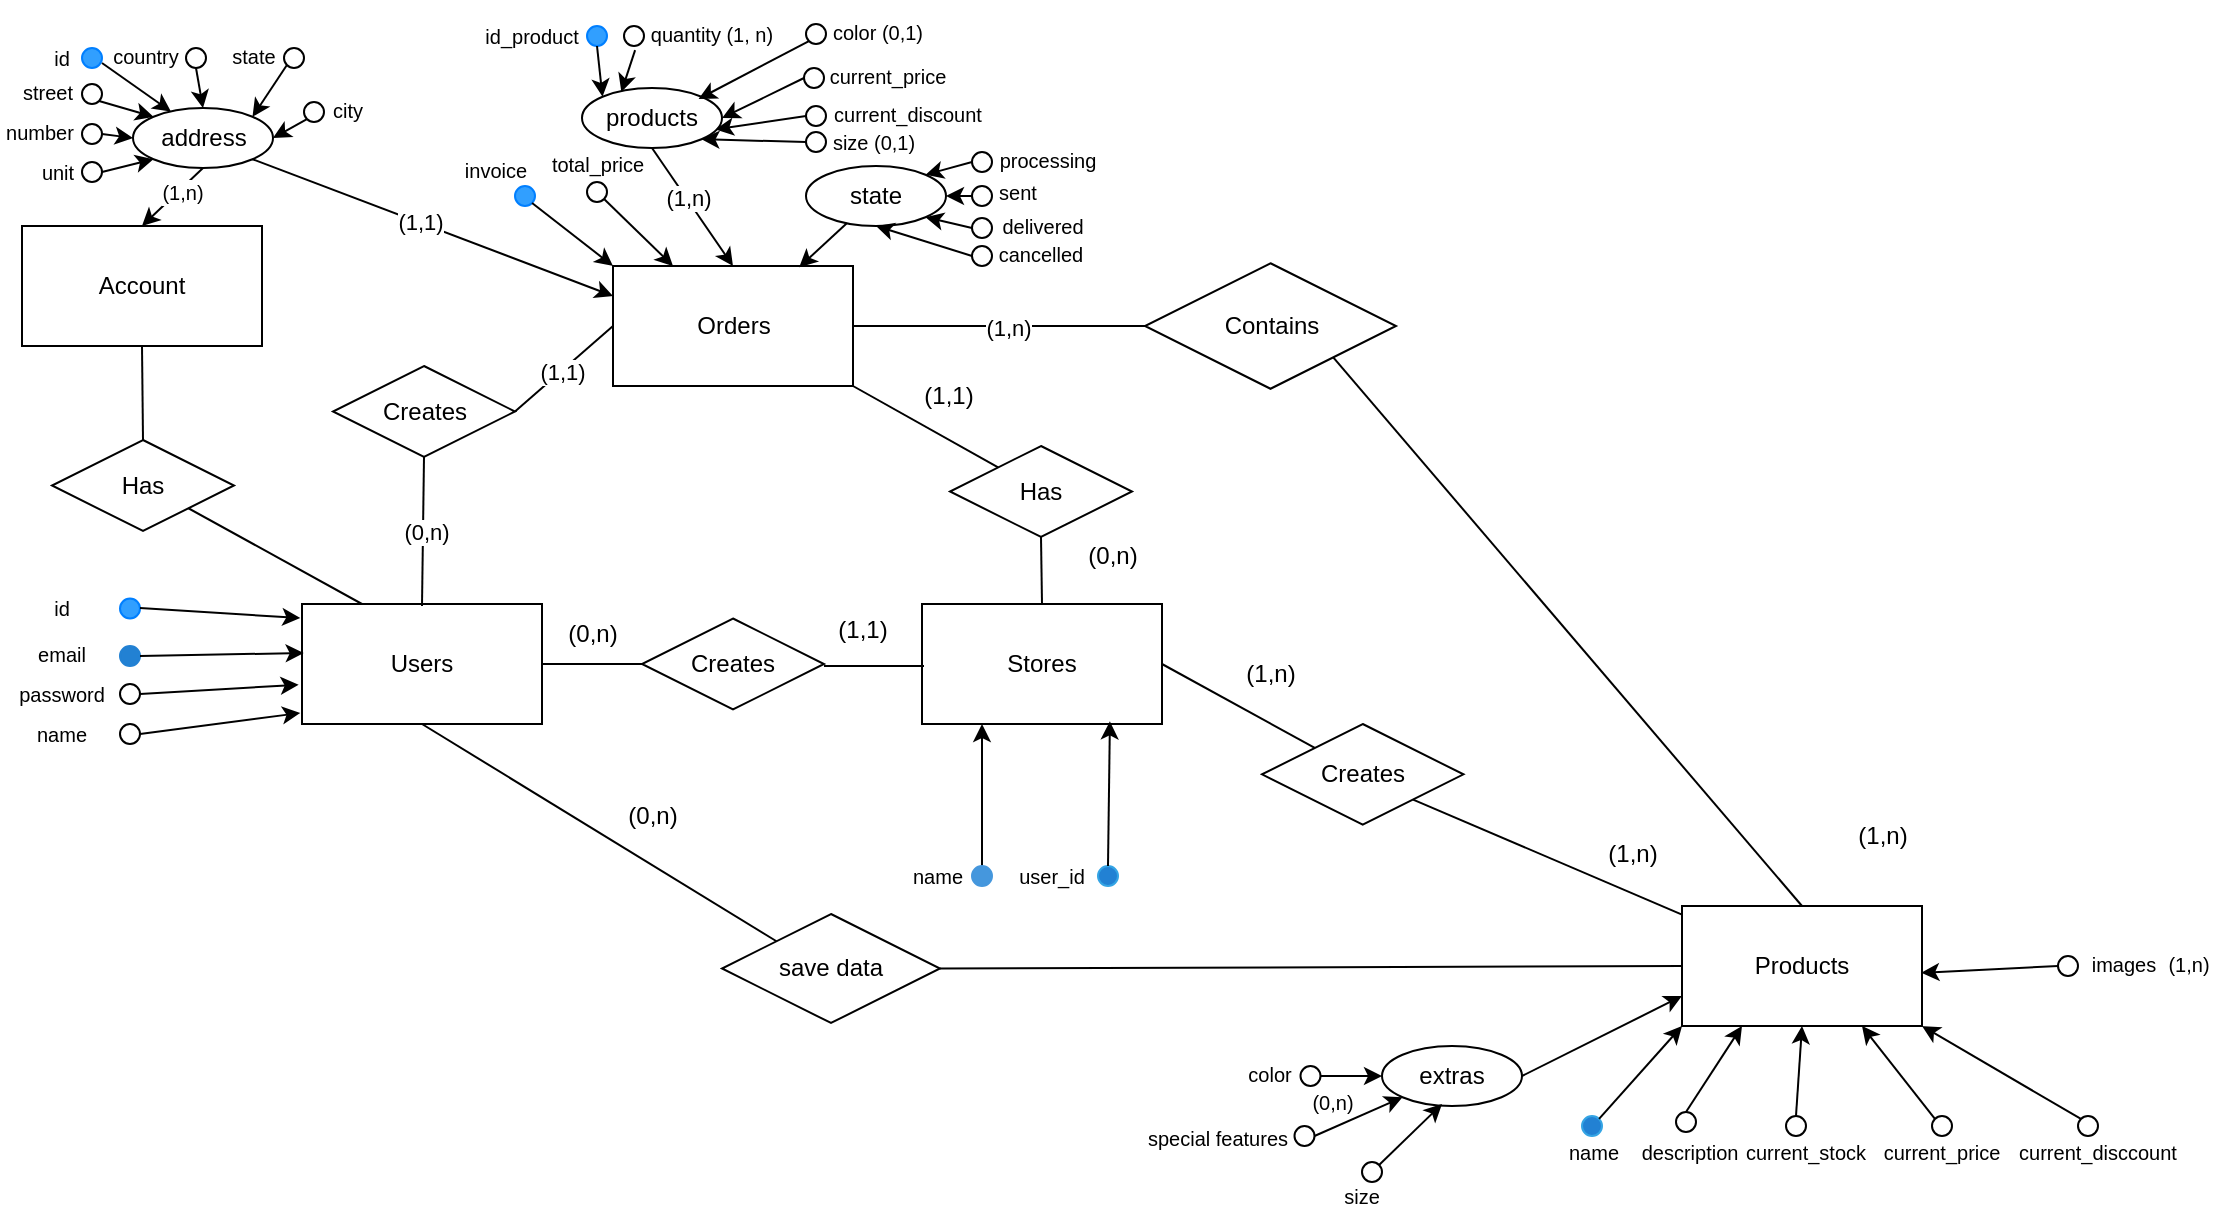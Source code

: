 <mxfile version="24.4.13" type="github">
  <diagram name="Página-1" id="NVwsWcLb-dap5qU7iXU-">
    <mxGraphModel dx="1195" dy="643" grid="1" gridSize="10" guides="1" tooltips="1" connect="1" arrows="1" fold="1" page="1" pageScale="1" pageWidth="827" pageHeight="1169" math="0" shadow="0">
      <root>
        <mxCell id="0" />
        <mxCell id="1" parent="0" />
        <mxCell id="m9aINPS6JLdqxOYZrXeh-1" value="Users" style="rounded=0;whiteSpace=wrap;html=1;" vertex="1" parent="1">
          <mxGeometry x="160" y="319" width="120" height="60" as="geometry" />
        </mxCell>
        <mxCell id="m9aINPS6JLdqxOYZrXeh-2" value="" style="ellipse;whiteSpace=wrap;html=1;aspect=fixed;strokeColor=#2281d3;fillColor=#2281d3;" vertex="1" parent="1">
          <mxGeometry x="69" y="340" width="10" height="10" as="geometry" />
        </mxCell>
        <mxCell id="m9aINPS6JLdqxOYZrXeh-4" value="&lt;p style=&quot;line-height: 110%; font-size: 10px;&quot;&gt;email&lt;/p&gt;" style="text;html=1;align=center;verticalAlign=middle;whiteSpace=wrap;rounded=0;" vertex="1" parent="1">
          <mxGeometry x="20" y="339" width="40" height="10" as="geometry" />
        </mxCell>
        <mxCell id="m9aINPS6JLdqxOYZrXeh-5" value="" style="ellipse;whiteSpace=wrap;html=1;aspect=fixed;" vertex="1" parent="1">
          <mxGeometry x="69" y="359" width="10" height="10" as="geometry" />
        </mxCell>
        <mxCell id="m9aINPS6JLdqxOYZrXeh-6" value="&lt;p style=&quot;line-height: 110%; font-size: 10px;&quot;&gt;password&lt;/p&gt;" style="text;html=1;align=center;verticalAlign=middle;whiteSpace=wrap;rounded=0;" vertex="1" parent="1">
          <mxGeometry x="20" y="359" width="40" height="10" as="geometry" />
        </mxCell>
        <mxCell id="m9aINPS6JLdqxOYZrXeh-7" value="&lt;p style=&quot;line-height: 110%; font-size: 10px;&quot;&gt;name&lt;/p&gt;" style="text;html=1;align=center;verticalAlign=middle;whiteSpace=wrap;rounded=0;" vertex="1" parent="1">
          <mxGeometry x="20" y="379" width="40" height="10" as="geometry" />
        </mxCell>
        <mxCell id="m9aINPS6JLdqxOYZrXeh-10" value="" style="ellipse;whiteSpace=wrap;html=1;aspect=fixed;" vertex="1" parent="1">
          <mxGeometry x="69" y="379" width="10" height="10" as="geometry" />
        </mxCell>
        <mxCell id="m9aINPS6JLdqxOYZrXeh-13" value="" style="endArrow=classic;html=1;rounded=0;exitX=1;exitY=0.5;exitDx=0;exitDy=0;entryX=-0.007;entryY=0.908;entryDx=0;entryDy=0;entryPerimeter=0;" edge="1" parent="1" source="m9aINPS6JLdqxOYZrXeh-10" target="m9aINPS6JLdqxOYZrXeh-1">
          <mxGeometry width="50" height="50" relative="1" as="geometry">
            <mxPoint x="90" y="379" as="sourcePoint" />
            <mxPoint x="160" y="359" as="targetPoint" />
          </mxGeometry>
        </mxCell>
        <mxCell id="m9aINPS6JLdqxOYZrXeh-14" value="" style="endArrow=classic;html=1;rounded=0;exitX=1;exitY=0.5;exitDx=0;exitDy=0;entryX=-0.014;entryY=0.672;entryDx=0;entryDy=0;entryPerimeter=0;" edge="1" parent="1" source="m9aINPS6JLdqxOYZrXeh-5" target="m9aINPS6JLdqxOYZrXeh-1">
          <mxGeometry width="50" height="50" relative="1" as="geometry">
            <mxPoint x="90" y="359" as="sourcePoint" />
            <mxPoint x="160" y="339" as="targetPoint" />
          </mxGeometry>
        </mxCell>
        <mxCell id="m9aINPS6JLdqxOYZrXeh-15" value="" style="endArrow=classic;html=1;rounded=0;entryX=0.007;entryY=0.408;entryDx=0;entryDy=0;exitX=1;exitY=0.5;exitDx=0;exitDy=0;entryPerimeter=0;" edge="1" parent="1" source="m9aINPS6JLdqxOYZrXeh-2" target="m9aINPS6JLdqxOYZrXeh-1">
          <mxGeometry width="50" height="50" relative="1" as="geometry">
            <mxPoint x="90" y="349" as="sourcePoint" />
            <mxPoint x="150" y="329" as="targetPoint" />
          </mxGeometry>
        </mxCell>
        <mxCell id="m9aINPS6JLdqxOYZrXeh-16" value="Stores" style="rounded=0;whiteSpace=wrap;html=1;" vertex="1" parent="1">
          <mxGeometry x="470" y="319" width="120" height="60" as="geometry" />
        </mxCell>
        <mxCell id="m9aINPS6JLdqxOYZrXeh-17" value="Products" style="rounded=0;whiteSpace=wrap;html=1;" vertex="1" parent="1">
          <mxGeometry x="850" y="470" width="120" height="60" as="geometry" />
        </mxCell>
        <mxCell id="m9aINPS6JLdqxOYZrXeh-18" value="Creates" style="rhombus;whiteSpace=wrap;html=1;" vertex="1" parent="1">
          <mxGeometry x="330" y="326.25" width="91" height="45.5" as="geometry" />
        </mxCell>
        <mxCell id="m9aINPS6JLdqxOYZrXeh-22" value="" style="endArrow=none;html=1;rounded=0;exitX=1;exitY=0.5;exitDx=0;exitDy=0;" edge="1" parent="1" source="m9aINPS6JLdqxOYZrXeh-1">
          <mxGeometry width="50" height="50" relative="1" as="geometry">
            <mxPoint x="280" y="399" as="sourcePoint" />
            <mxPoint x="330" y="349" as="targetPoint" />
          </mxGeometry>
        </mxCell>
        <mxCell id="m9aINPS6JLdqxOYZrXeh-24" value="" style="endArrow=none;html=1;rounded=0;exitX=1;exitY=0.5;exitDx=0;exitDy=0;" edge="1" parent="1">
          <mxGeometry width="50" height="50" relative="1" as="geometry">
            <mxPoint x="421" y="350" as="sourcePoint" />
            <mxPoint x="471" y="350" as="targetPoint" />
          </mxGeometry>
        </mxCell>
        <mxCell id="m9aINPS6JLdqxOYZrXeh-25" value="(0,n)" style="text;html=1;align=center;verticalAlign=middle;resizable=0;points=[];autosize=1;strokeColor=none;fillColor=none;" vertex="1" parent="1">
          <mxGeometry x="280" y="319" width="50" height="30" as="geometry" />
        </mxCell>
        <mxCell id="m9aINPS6JLdqxOYZrXeh-26" value="" style="ellipse;whiteSpace=wrap;html=1;aspect=fixed;fillStyle=solid;fillColor=#319fff;strokeColor=#007FFF;" vertex="1" parent="1">
          <mxGeometry x="69" y="316.25" width="10" height="10" as="geometry" />
        </mxCell>
        <mxCell id="m9aINPS6JLdqxOYZrXeh-27" value="&lt;p style=&quot;line-height: 110%; font-size: 10px;&quot;&gt;id&lt;/p&gt;" style="text;html=1;align=center;verticalAlign=middle;whiteSpace=wrap;rounded=0;" vertex="1" parent="1">
          <mxGeometry x="20" y="316.25" width="40" height="10" as="geometry" />
        </mxCell>
        <mxCell id="m9aINPS6JLdqxOYZrXeh-30" value="" style="endArrow=classic;html=1;rounded=0;exitX=1;exitY=0.5;exitDx=0;exitDy=0;entryX=-0.007;entryY=0.117;entryDx=0;entryDy=0;entryPerimeter=0;" edge="1" parent="1" target="m9aINPS6JLdqxOYZrXeh-1">
          <mxGeometry width="50" height="50" relative="1" as="geometry">
            <mxPoint x="79" y="321" as="sourcePoint" />
            <mxPoint x="150" y="319" as="targetPoint" />
          </mxGeometry>
        </mxCell>
        <mxCell id="m9aINPS6JLdqxOYZrXeh-31" value="(1,1)" style="text;html=1;align=center;verticalAlign=middle;resizable=0;points=[];autosize=1;strokeColor=none;fillColor=none;" vertex="1" parent="1">
          <mxGeometry x="415" y="317" width="50" height="30" as="geometry" />
        </mxCell>
        <mxCell id="m9aINPS6JLdqxOYZrXeh-32" value="Creates" style="rhombus;whiteSpace=wrap;html=1;" vertex="1" parent="1">
          <mxGeometry x="640" y="379" width="100.74" height="50.37" as="geometry" />
        </mxCell>
        <mxCell id="m9aINPS6JLdqxOYZrXeh-34" value="" style="endArrow=none;html=1;rounded=0;" edge="1" parent="1" target="m9aINPS6JLdqxOYZrXeh-32">
          <mxGeometry width="50" height="50" relative="1" as="geometry">
            <mxPoint x="590" y="349" as="sourcePoint" />
            <mxPoint x="660" y="394" as="targetPoint" />
          </mxGeometry>
        </mxCell>
        <mxCell id="m9aINPS6JLdqxOYZrXeh-36" value="" style="endArrow=none;html=1;rounded=0;exitX=1;exitY=1;exitDx=0;exitDy=0;" edge="1" parent="1" source="m9aINPS6JLdqxOYZrXeh-32" target="m9aINPS6JLdqxOYZrXeh-17">
          <mxGeometry width="50" height="50" relative="1" as="geometry">
            <mxPoint x="690" y="349" as="sourcePoint" />
            <mxPoint x="770" y="440" as="targetPoint" />
          </mxGeometry>
        </mxCell>
        <mxCell id="m9aINPS6JLdqxOYZrXeh-40" value="" style="ellipse;whiteSpace=wrap;html=1;aspect=fixed;fillColor=#2281d3;strokeColor=#34a4e4;" vertex="1" parent="1">
          <mxGeometry x="558" y="450" width="10" height="10" as="geometry" />
        </mxCell>
        <mxCell id="m9aINPS6JLdqxOYZrXeh-41" value="&lt;p style=&quot;line-height: 110%; font-size: 10px;&quot;&gt;user_id&lt;/p&gt;" style="text;html=1;align=center;verticalAlign=middle;whiteSpace=wrap;rounded=0;" vertex="1" parent="1">
          <mxGeometry x="515" y="450" width="40" height="10" as="geometry" />
        </mxCell>
        <mxCell id="m9aINPS6JLdqxOYZrXeh-43" value="&lt;p style=&quot;line-height: 110%; font-size: 10px;&quot;&gt;name&lt;/p&gt;" style="text;html=1;align=center;verticalAlign=middle;whiteSpace=wrap;rounded=0;" vertex="1" parent="1">
          <mxGeometry x="458" y="450" width="40" height="10" as="geometry" />
        </mxCell>
        <mxCell id="m9aINPS6JLdqxOYZrXeh-45" value="" style="endArrow=classic;html=1;rounded=0;entryX=0.25;entryY=1;entryDx=0;entryDy=0;" edge="1" parent="1" target="m9aINPS6JLdqxOYZrXeh-16">
          <mxGeometry width="50" height="50" relative="1" as="geometry">
            <mxPoint x="500" y="430" as="sourcePoint" />
            <mxPoint x="530" y="249" as="targetPoint" />
            <Array as="points">
              <mxPoint x="500" y="450" />
            </Array>
          </mxGeometry>
        </mxCell>
        <mxCell id="m9aINPS6JLdqxOYZrXeh-47" value="" style="endArrow=classic;html=1;rounded=0;entryX=0.783;entryY=0.978;entryDx=0;entryDy=0;exitX=0.5;exitY=0;exitDx=0;exitDy=0;entryPerimeter=0;" edge="1" parent="1" source="m9aINPS6JLdqxOYZrXeh-40" target="m9aINPS6JLdqxOYZrXeh-16">
          <mxGeometry width="50" height="50" relative="1" as="geometry">
            <mxPoint x="580" y="440" as="sourcePoint" />
            <mxPoint x="515" y="289" as="targetPoint" />
          </mxGeometry>
        </mxCell>
        <mxCell id="m9aINPS6JLdqxOYZrXeh-48" value="&lt;div style=&quot;&quot;&gt;&lt;font style=&quot;font-size: 12px;&quot;&gt;save data&lt;/font&gt;&lt;/div&gt;" style="rhombus;whiteSpace=wrap;html=1;" vertex="1" parent="1">
          <mxGeometry x="370" y="474" width="109" height="54.5" as="geometry" />
        </mxCell>
        <mxCell id="m9aINPS6JLdqxOYZrXeh-49" value="" style="endArrow=none;html=1;rounded=0;entryX=0.5;entryY=1;entryDx=0;entryDy=0;exitX=0;exitY=0;exitDx=0;exitDy=0;" edge="1" parent="1" source="m9aINPS6JLdqxOYZrXeh-48" target="m9aINPS6JLdqxOYZrXeh-1">
          <mxGeometry width="50" height="50" relative="1" as="geometry">
            <mxPoint x="370" y="460" as="sourcePoint" />
            <mxPoint x="220" y="400" as="targetPoint" />
          </mxGeometry>
        </mxCell>
        <mxCell id="m9aINPS6JLdqxOYZrXeh-50" value="" style="endArrow=none;html=1;rounded=0;entryX=0;entryY=0.5;entryDx=0;entryDy=0;exitX=1;exitY=0.5;exitDx=0;exitDy=0;" edge="1" parent="1" source="m9aINPS6JLdqxOYZrXeh-48" target="m9aINPS6JLdqxOYZrXeh-17">
          <mxGeometry width="50" height="50" relative="1" as="geometry">
            <mxPoint x="490" y="500" as="sourcePoint" />
            <mxPoint x="480" y="449" as="targetPoint" />
          </mxGeometry>
        </mxCell>
        <mxCell id="m9aINPS6JLdqxOYZrXeh-51" value="Orders" style="rounded=0;whiteSpace=wrap;html=1;" vertex="1" parent="1">
          <mxGeometry x="315.5" y="150" width="120" height="60" as="geometry" />
        </mxCell>
        <mxCell id="m9aINPS6JLdqxOYZrXeh-52" value="Contains" style="rhombus;whiteSpace=wrap;html=1;" vertex="1" parent="1">
          <mxGeometry x="581.5" y="148.63" width="125.5" height="62.75" as="geometry" />
        </mxCell>
        <mxCell id="m9aINPS6JLdqxOYZrXeh-53" value="" style="endArrow=none;html=1;rounded=0;entryX=0;entryY=0.5;entryDx=0;entryDy=0;" edge="1" parent="1" target="m9aINPS6JLdqxOYZrXeh-52">
          <mxGeometry width="50" height="50" relative="1" as="geometry">
            <mxPoint x="435.5" y="180" as="sourcePoint" />
            <mxPoint x="485.5" y="130" as="targetPoint" />
          </mxGeometry>
        </mxCell>
        <mxCell id="m9aINPS6JLdqxOYZrXeh-169" value="(1,n)" style="edgeLabel;html=1;align=center;verticalAlign=middle;resizable=0;points=[];" vertex="1" connectable="0" parent="m9aINPS6JLdqxOYZrXeh-53">
          <mxGeometry x="0.053" y="-1" relative="1" as="geometry">
            <mxPoint as="offset" />
          </mxGeometry>
        </mxCell>
        <mxCell id="m9aINPS6JLdqxOYZrXeh-54" value="" style="endArrow=none;html=1;rounded=0;entryX=0.5;entryY=0;entryDx=0;entryDy=0;exitX=1;exitY=1;exitDx=0;exitDy=0;" edge="1" parent="1" source="m9aINPS6JLdqxOYZrXeh-52" target="m9aINPS6JLdqxOYZrXeh-17">
          <mxGeometry width="50" height="50" relative="1" as="geometry">
            <mxPoint x="680" y="248" as="sourcePoint" />
            <mxPoint x="826.5" y="248" as="targetPoint" />
          </mxGeometry>
        </mxCell>
        <mxCell id="m9aINPS6JLdqxOYZrXeh-55" value="(1,n)" style="text;html=1;align=center;verticalAlign=middle;resizable=0;points=[];autosize=1;strokeColor=none;fillColor=none;" vertex="1" parent="1">
          <mxGeometry x="619.25" y="339" width="50" height="30" as="geometry" />
        </mxCell>
        <mxCell id="m9aINPS6JLdqxOYZrXeh-56" value="(1,n)" style="text;html=1;align=center;verticalAlign=middle;resizable=0;points=[];autosize=1;strokeColor=none;fillColor=none;" vertex="1" parent="1">
          <mxGeometry x="800" y="429.37" width="50" height="30" as="geometry" />
        </mxCell>
        <mxCell id="m9aINPS6JLdqxOYZrXeh-59" value="Creates" style="rhombus;whiteSpace=wrap;html=1;" vertex="1" parent="1">
          <mxGeometry x="175.5" y="200" width="91" height="45.5" as="geometry" />
        </mxCell>
        <mxCell id="m9aINPS6JLdqxOYZrXeh-60" value="" style="endArrow=none;html=1;rounded=0;entryX=0.5;entryY=1;entryDx=0;entryDy=0;" edge="1" parent="1" target="m9aINPS6JLdqxOYZrXeh-59">
          <mxGeometry width="50" height="50" relative="1" as="geometry">
            <mxPoint x="220" y="320" as="sourcePoint" />
            <mxPoint x="210" y="230" as="targetPoint" />
          </mxGeometry>
        </mxCell>
        <mxCell id="m9aINPS6JLdqxOYZrXeh-154" value="(0,n)" style="edgeLabel;html=1;align=center;verticalAlign=middle;resizable=0;points=[];" vertex="1" connectable="0" parent="m9aINPS6JLdqxOYZrXeh-60">
          <mxGeometry x="0.004" y="-1" relative="1" as="geometry">
            <mxPoint as="offset" />
          </mxGeometry>
        </mxCell>
        <mxCell id="m9aINPS6JLdqxOYZrXeh-61" value="" style="endArrow=none;html=1;rounded=0;exitX=1;exitY=0.5;exitDx=0;exitDy=0;" edge="1" parent="1" source="m9aINPS6JLdqxOYZrXeh-59">
          <mxGeometry width="50" height="50" relative="1" as="geometry">
            <mxPoint x="265.5" y="230" as="sourcePoint" />
            <mxPoint x="315.5" y="180" as="targetPoint" />
          </mxGeometry>
        </mxCell>
        <mxCell id="m9aINPS6JLdqxOYZrXeh-153" value="(1,1)" style="edgeLabel;html=1;align=center;verticalAlign=middle;resizable=0;points=[];" vertex="1" connectable="0" parent="m9aINPS6JLdqxOYZrXeh-61">
          <mxGeometry x="-0.043" relative="1" as="geometry">
            <mxPoint as="offset" />
          </mxGeometry>
        </mxCell>
        <mxCell id="m9aINPS6JLdqxOYZrXeh-42" value="" style="ellipse;whiteSpace=wrap;html=1;aspect=fixed;strokeColor=#4597dd;fillColor=#4597dd;" vertex="1" parent="1">
          <mxGeometry x="495" y="450" width="10" height="10" as="geometry" />
        </mxCell>
        <mxCell id="m9aINPS6JLdqxOYZrXeh-65" value="Has" style="rhombus;whiteSpace=wrap;html=1;" vertex="1" parent="1">
          <mxGeometry x="484" y="240" width="91" height="45.5" as="geometry" />
        </mxCell>
        <mxCell id="m9aINPS6JLdqxOYZrXeh-66" value="" style="endArrow=none;html=1;rounded=0;" edge="1" parent="1" source="m9aINPS6JLdqxOYZrXeh-65">
          <mxGeometry width="50" height="50" relative="1" as="geometry">
            <mxPoint x="385.5" y="260" as="sourcePoint" />
            <mxPoint x="435.5" y="210" as="targetPoint" />
          </mxGeometry>
        </mxCell>
        <mxCell id="m9aINPS6JLdqxOYZrXeh-68" value="" style="endArrow=none;html=1;rounded=0;entryX=0.5;entryY=1;entryDx=0;entryDy=0;exitX=0.5;exitY=0;exitDx=0;exitDy=0;" edge="1" parent="1" source="m9aINPS6JLdqxOYZrXeh-16" target="m9aINPS6JLdqxOYZrXeh-65">
          <mxGeometry width="50" height="50" relative="1" as="geometry">
            <mxPoint x="470" y="335.5" as="sourcePoint" />
            <mxPoint x="520" y="290" as="targetPoint" />
          </mxGeometry>
        </mxCell>
        <mxCell id="m9aINPS6JLdqxOYZrXeh-69" value="(0,n)" style="text;html=1;align=center;verticalAlign=middle;resizable=0;points=[];autosize=1;strokeColor=none;fillColor=none;" vertex="1" parent="1">
          <mxGeometry x="540" y="280" width="50" height="30" as="geometry" />
        </mxCell>
        <mxCell id="m9aINPS6JLdqxOYZrXeh-70" value="(1,1)" style="text;html=1;align=center;verticalAlign=middle;resizable=0;points=[];autosize=1;strokeColor=none;fillColor=none;" vertex="1" parent="1">
          <mxGeometry x="458" y="200" width="50" height="30" as="geometry" />
        </mxCell>
        <mxCell id="m9aINPS6JLdqxOYZrXeh-71" value="" style="ellipse;whiteSpace=wrap;html=1;aspect=fixed;fillColor=#2281d3;strokeColor=#34a4e4;" vertex="1" parent="1">
          <mxGeometry x="800" y="575" width="10" height="10" as="geometry" />
        </mxCell>
        <mxCell id="m9aINPS6JLdqxOYZrXeh-72" value="&lt;p style=&quot;line-height: 110%; font-size: 10px;&quot;&gt;name&lt;/p&gt;" style="text;html=1;align=center;verticalAlign=middle;whiteSpace=wrap;rounded=0;" vertex="1" parent="1">
          <mxGeometry x="786" y="588" width="40" height="10" as="geometry" />
        </mxCell>
        <mxCell id="m9aINPS6JLdqxOYZrXeh-74" value="" style="ellipse;whiteSpace=wrap;html=1;aspect=fixed;fillColor=none;strokeColor=#000000;" vertex="1" parent="1">
          <mxGeometry x="847" y="573" width="10" height="10" as="geometry" />
        </mxCell>
        <mxCell id="m9aINPS6JLdqxOYZrXeh-75" value="&lt;p style=&quot;line-height: 110%; font-size: 10px;&quot;&gt;description&lt;/p&gt;" style="text;html=1;align=center;verticalAlign=middle;whiteSpace=wrap;rounded=0;" vertex="1" parent="1">
          <mxGeometry x="834" y="588" width="40" height="10" as="geometry" />
        </mxCell>
        <mxCell id="m9aINPS6JLdqxOYZrXeh-77" value="" style="ellipse;whiteSpace=wrap;html=1;aspect=fixed;fillColor=none;strokeColor=#000000;" vertex="1" parent="1">
          <mxGeometry x="902" y="575" width="10" height="10" as="geometry" />
        </mxCell>
        <mxCell id="m9aINPS6JLdqxOYZrXeh-78" value="&lt;p style=&quot;line-height: 110%; font-size: 10px;&quot;&gt;current_stock&lt;/p&gt;" style="text;html=1;align=center;verticalAlign=middle;whiteSpace=wrap;rounded=0;" vertex="1" parent="1">
          <mxGeometry x="892" y="588" width="40" height="10" as="geometry" />
        </mxCell>
        <mxCell id="m9aINPS6JLdqxOYZrXeh-80" value="&lt;p style=&quot;line-height: 110%; font-size: 10px;&quot;&gt;current_price&lt;/p&gt;" style="text;html=1;align=center;verticalAlign=middle;whiteSpace=wrap;rounded=0;" vertex="1" parent="1">
          <mxGeometry x="960" y="588" width="40" height="10" as="geometry" />
        </mxCell>
        <mxCell id="m9aINPS6JLdqxOYZrXeh-81" value="" style="ellipse;whiteSpace=wrap;html=1;aspect=fixed;fillColor=none;strokeColor=#000000;" vertex="1" parent="1">
          <mxGeometry x="975" y="575" width="10" height="10" as="geometry" />
        </mxCell>
        <mxCell id="m9aINPS6JLdqxOYZrXeh-82" value="&lt;p style=&quot;line-height: 110%; font-size: 10px;&quot;&gt;current_disccount&lt;/p&gt;" style="text;html=1;align=center;verticalAlign=middle;whiteSpace=wrap;rounded=0;" vertex="1" parent="1">
          <mxGeometry x="1038" y="588" width="40" height="10" as="geometry" />
        </mxCell>
        <mxCell id="m9aINPS6JLdqxOYZrXeh-83" value="" style="ellipse;whiteSpace=wrap;html=1;aspect=fixed;fillColor=none;strokeColor=#000000;" vertex="1" parent="1">
          <mxGeometry x="1048" y="575" width="10" height="10" as="geometry" />
        </mxCell>
        <mxCell id="m9aINPS6JLdqxOYZrXeh-84" value="(0,n)" style="text;html=1;align=center;verticalAlign=middle;resizable=0;points=[];autosize=1;strokeColor=none;fillColor=none;" vertex="1" parent="1">
          <mxGeometry x="310" y="410" width="50" height="30" as="geometry" />
        </mxCell>
        <mxCell id="m9aINPS6JLdqxOYZrXeh-90" value="" style="ellipse;whiteSpace=wrap;html=1;aspect=fixed;fillColor=none;strokeColor=#000000;" vertex="1" parent="1">
          <mxGeometry x="1038" y="495" width="10" height="10" as="geometry" />
        </mxCell>
        <mxCell id="m9aINPS6JLdqxOYZrXeh-91" value="&lt;p style=&quot;line-height: 110%; font-size: 10px;&quot;&gt;images&lt;/p&gt;" style="text;html=1;align=center;verticalAlign=middle;whiteSpace=wrap;rounded=0;" vertex="1" parent="1">
          <mxGeometry x="1051" y="494" width="40" height="10" as="geometry" />
        </mxCell>
        <mxCell id="m9aINPS6JLdqxOYZrXeh-93" value="&lt;font style=&quot;font-size: 10px;&quot;&gt;(1,n)&lt;/font&gt;" style="text;html=1;align=center;verticalAlign=middle;resizable=0;points=[];autosize=1;strokeColor=none;fillColor=none;" vertex="1" parent="1">
          <mxGeometry x="1083" y="484" width="40" height="30" as="geometry" />
        </mxCell>
        <mxCell id="m9aINPS6JLdqxOYZrXeh-94" value="extras" style="ellipse;whiteSpace=wrap;html=1;" vertex="1" parent="1">
          <mxGeometry x="700" y="540" width="70" height="30" as="geometry" />
        </mxCell>
        <mxCell id="m9aINPS6JLdqxOYZrXeh-95" value="&lt;p style=&quot;line-height: 110%; font-size: 10px;&quot;&gt;color&lt;/p&gt;" style="text;html=1;align=center;verticalAlign=middle;whiteSpace=wrap;rounded=0;" vertex="1" parent="1">
          <mxGeometry x="624.25" y="549" width="40" height="10" as="geometry" />
        </mxCell>
        <mxCell id="m9aINPS6JLdqxOYZrXeh-96" value="&lt;p style=&quot;line-height: 110%; font-size: 10px;&quot;&gt;special features&lt;/p&gt;" style="text;html=1;align=center;verticalAlign=middle;whiteSpace=wrap;rounded=0;" vertex="1" parent="1">
          <mxGeometry x="573" y="581" width="90" height="10" as="geometry" />
        </mxCell>
        <mxCell id="m9aINPS6JLdqxOYZrXeh-97" value="&lt;p style=&quot;line-height: 110%; font-size: 10px;&quot;&gt;size&lt;/p&gt;" style="text;html=1;align=center;verticalAlign=middle;whiteSpace=wrap;rounded=0;" vertex="1" parent="1">
          <mxGeometry x="670" y="610" width="40" height="10" as="geometry" />
        </mxCell>
        <mxCell id="m9aINPS6JLdqxOYZrXeh-98" value="" style="ellipse;whiteSpace=wrap;html=1;aspect=fixed;fillColor=none;strokeColor=#000000;" vertex="1" parent="1">
          <mxGeometry x="659.25" y="550" width="10" height="10" as="geometry" />
        </mxCell>
        <mxCell id="m9aINPS6JLdqxOYZrXeh-99" value="" style="ellipse;whiteSpace=wrap;html=1;aspect=fixed;fillColor=none;strokeColor=#000000;" vertex="1" parent="1">
          <mxGeometry x="656.25" y="580" width="10" height="10" as="geometry" />
        </mxCell>
        <mxCell id="m9aINPS6JLdqxOYZrXeh-100" value="" style="ellipse;whiteSpace=wrap;html=1;aspect=fixed;fillColor=none;strokeColor=#000000;" vertex="1" parent="1">
          <mxGeometry x="690" y="598" width="10" height="10" as="geometry" />
        </mxCell>
        <mxCell id="m9aINPS6JLdqxOYZrXeh-102" value="" style="endArrow=classic;html=1;rounded=0;entryX=0;entryY=1;entryDx=0;entryDy=0;exitX=1;exitY=0.5;exitDx=0;exitDy=0;" edge="1" parent="1" source="m9aINPS6JLdqxOYZrXeh-99" target="m9aINPS6JLdqxOYZrXeh-94">
          <mxGeometry width="50" height="50" relative="1" as="geometry">
            <mxPoint x="669.25" y="573" as="sourcePoint" />
            <mxPoint x="719.25" y="523" as="targetPoint" />
          </mxGeometry>
        </mxCell>
        <mxCell id="m9aINPS6JLdqxOYZrXeh-103" value="" style="endArrow=classic;html=1;rounded=0;" edge="1" parent="1" target="m9aINPS6JLdqxOYZrXeh-94">
          <mxGeometry width="50" height="50" relative="1" as="geometry">
            <mxPoint x="669.25" y="555" as="sourcePoint" />
            <mxPoint x="719.25" y="505" as="targetPoint" />
          </mxGeometry>
        </mxCell>
        <mxCell id="m9aINPS6JLdqxOYZrXeh-104" value="" style="endArrow=classic;html=1;rounded=0;exitX=1;exitY=0;exitDx=0;exitDy=0;" edge="1" parent="1" source="m9aINPS6JLdqxOYZrXeh-100">
          <mxGeometry width="50" height="50" relative="1" as="geometry">
            <mxPoint x="680" y="619" as="sourcePoint" />
            <mxPoint x="730" y="569" as="targetPoint" />
          </mxGeometry>
        </mxCell>
        <mxCell id="m9aINPS6JLdqxOYZrXeh-105" value="&lt;font style=&quot;font-size: 10px;&quot;&gt;(0,n)&lt;/font&gt;" style="text;html=1;align=center;verticalAlign=middle;resizable=0;points=[];autosize=1;strokeColor=none;fillColor=none;" vertex="1" parent="1">
          <mxGeometry x="655" y="553" width="40" height="30" as="geometry" />
        </mxCell>
        <mxCell id="m9aINPS6JLdqxOYZrXeh-108" value="" style="endArrow=classic;html=1;rounded=0;exitX=0;exitY=0.5;exitDx=0;exitDy=0;entryX=0.997;entryY=0.557;entryDx=0;entryDy=0;entryPerimeter=0;" edge="1" parent="1" source="m9aINPS6JLdqxOYZrXeh-90" target="m9aINPS6JLdqxOYZrXeh-17">
          <mxGeometry width="50" height="50" relative="1" as="geometry">
            <mxPoint x="960" y="620" as="sourcePoint" />
            <mxPoint x="1010" y="570" as="targetPoint" />
          </mxGeometry>
        </mxCell>
        <mxCell id="m9aINPS6JLdqxOYZrXeh-109" value="" style="endArrow=classic;html=1;rounded=0;exitX=0;exitY=0;exitDx=0;exitDy=0;entryX=1;entryY=1;entryDx=0;entryDy=0;" edge="1" parent="1" source="m9aINPS6JLdqxOYZrXeh-83" target="m9aINPS6JLdqxOYZrXeh-17">
          <mxGeometry width="50" height="50" relative="1" as="geometry">
            <mxPoint x="960" y="620" as="sourcePoint" />
            <mxPoint x="1010" y="570" as="targetPoint" />
          </mxGeometry>
        </mxCell>
        <mxCell id="m9aINPS6JLdqxOYZrXeh-111" value="" style="endArrow=classic;html=1;rounded=0;entryX=0.75;entryY=1;entryDx=0;entryDy=0;exitX=0;exitY=0;exitDx=0;exitDy=0;" edge="1" parent="1" source="m9aINPS6JLdqxOYZrXeh-81" target="m9aINPS6JLdqxOYZrXeh-17">
          <mxGeometry width="50" height="50" relative="1" as="geometry">
            <mxPoint x="960" y="620" as="sourcePoint" />
            <mxPoint x="1010" y="570" as="targetPoint" />
          </mxGeometry>
        </mxCell>
        <mxCell id="m9aINPS6JLdqxOYZrXeh-113" value="" style="endArrow=classic;html=1;rounded=0;entryX=0.5;entryY=1;entryDx=0;entryDy=0;exitX=0.5;exitY=0;exitDx=0;exitDy=0;" edge="1" parent="1" source="m9aINPS6JLdqxOYZrXeh-77" target="m9aINPS6JLdqxOYZrXeh-17">
          <mxGeometry width="50" height="50" relative="1" as="geometry">
            <mxPoint x="960" y="620" as="sourcePoint" />
            <mxPoint x="1010" y="570" as="targetPoint" />
          </mxGeometry>
        </mxCell>
        <mxCell id="m9aINPS6JLdqxOYZrXeh-114" value="" style="endArrow=classic;html=1;rounded=0;entryX=0.25;entryY=1;entryDx=0;entryDy=0;exitX=0.5;exitY=0;exitDx=0;exitDy=0;" edge="1" parent="1" source="m9aINPS6JLdqxOYZrXeh-74" target="m9aINPS6JLdqxOYZrXeh-17">
          <mxGeometry width="50" height="50" relative="1" as="geometry">
            <mxPoint x="960" y="620" as="sourcePoint" />
            <mxPoint x="1010" y="570" as="targetPoint" />
          </mxGeometry>
        </mxCell>
        <mxCell id="m9aINPS6JLdqxOYZrXeh-115" value="" style="endArrow=classic;html=1;rounded=0;entryX=0;entryY=1;entryDx=0;entryDy=0;exitX=1;exitY=0;exitDx=0;exitDy=0;" edge="1" parent="1" source="m9aINPS6JLdqxOYZrXeh-71" target="m9aINPS6JLdqxOYZrXeh-17">
          <mxGeometry width="50" height="50" relative="1" as="geometry">
            <mxPoint x="960" y="620" as="sourcePoint" />
            <mxPoint x="1010" y="570" as="targetPoint" />
          </mxGeometry>
        </mxCell>
        <mxCell id="m9aINPS6JLdqxOYZrXeh-116" value="" style="endArrow=classic;html=1;rounded=0;entryX=0;entryY=0.75;entryDx=0;entryDy=0;exitX=1;exitY=0.5;exitDx=0;exitDy=0;" edge="1" parent="1" source="m9aINPS6JLdqxOYZrXeh-94" target="m9aINPS6JLdqxOYZrXeh-17">
          <mxGeometry width="50" height="50" relative="1" as="geometry">
            <mxPoint x="650" y="430" as="sourcePoint" />
            <mxPoint x="700" y="380" as="targetPoint" />
          </mxGeometry>
        </mxCell>
        <mxCell id="m9aINPS6JLdqxOYZrXeh-118" value="(1,n)" style="text;html=1;align=center;verticalAlign=middle;resizable=0;points=[];autosize=1;strokeColor=none;fillColor=none;" vertex="1" parent="1">
          <mxGeometry x="925" y="420" width="50" height="30" as="geometry" />
        </mxCell>
        <mxCell id="m9aINPS6JLdqxOYZrXeh-119" value="" style="ellipse;whiteSpace=wrap;html=1;aspect=fixed;fillStyle=solid;fillColor=#319fff;strokeColor=#007FFF;" vertex="1" parent="1">
          <mxGeometry x="266.5" y="110" width="10" height="10" as="geometry" />
        </mxCell>
        <mxCell id="m9aINPS6JLdqxOYZrXeh-120" value="&lt;p style=&quot;line-height: 110%; font-size: 10px;&quot;&gt;id&lt;/p&gt;" style="text;html=1;align=center;verticalAlign=middle;whiteSpace=wrap;rounded=0;" vertex="1" parent="1">
          <mxGeometry x="20" y="41" width="40" height="10" as="geometry" />
        </mxCell>
        <mxCell id="m9aINPS6JLdqxOYZrXeh-121" value="" style="ellipse;whiteSpace=wrap;html=1;aspect=fixed;" vertex="1" parent="1">
          <mxGeometry x="302.5" y="108" width="10" height="10" as="geometry" />
        </mxCell>
        <mxCell id="m9aINPS6JLdqxOYZrXeh-122" value="&lt;p style=&quot;line-height: 110%; font-size: 10px;&quot;&gt;total_price&lt;/p&gt;" style="text;html=1;align=center;verticalAlign=middle;whiteSpace=wrap;rounded=0;" vertex="1" parent="1">
          <mxGeometry x="287.5" y="94" width="40" height="10" as="geometry" />
        </mxCell>
        <mxCell id="m9aINPS6JLdqxOYZrXeh-123" value="" style="endArrow=classic;html=1;rounded=0;entryX=0.25;entryY=0;entryDx=0;entryDy=0;exitX=1;exitY=1;exitDx=0;exitDy=0;" edge="1" parent="1" source="m9aINPS6JLdqxOYZrXeh-121" target="m9aINPS6JLdqxOYZrXeh-51">
          <mxGeometry width="50" height="50" relative="1" as="geometry">
            <mxPoint x="410" y="210" as="sourcePoint" />
            <mxPoint x="460" y="160" as="targetPoint" />
          </mxGeometry>
        </mxCell>
        <mxCell id="m9aINPS6JLdqxOYZrXeh-124" value="" style="endArrow=classic;html=1;rounded=0;entryX=0;entryY=0;entryDx=0;entryDy=0;exitX=1;exitY=1;exitDx=0;exitDy=0;" edge="1" parent="1" source="m9aINPS6JLdqxOYZrXeh-119" target="m9aINPS6JLdqxOYZrXeh-51">
          <mxGeometry width="50" height="50" relative="1" as="geometry">
            <mxPoint x="410" y="210" as="sourcePoint" />
            <mxPoint x="460" y="160" as="targetPoint" />
          </mxGeometry>
        </mxCell>
        <mxCell id="m9aINPS6JLdqxOYZrXeh-125" value="products" style="ellipse;whiteSpace=wrap;html=1;" vertex="1" parent="1">
          <mxGeometry x="300" y="61" width="70" height="30" as="geometry" />
        </mxCell>
        <mxCell id="m9aINPS6JLdqxOYZrXeh-126" value="" style="endArrow=classic;html=1;rounded=0;entryX=0.5;entryY=0;entryDx=0;entryDy=0;exitX=0.5;exitY=1;exitDx=0;exitDy=0;" edge="1" parent="1" source="m9aINPS6JLdqxOYZrXeh-125" target="m9aINPS6JLdqxOYZrXeh-51">
          <mxGeometry width="50" height="50" relative="1" as="geometry">
            <mxPoint x="500" y="150" as="sourcePoint" />
            <mxPoint x="550" y="100" as="targetPoint" />
          </mxGeometry>
        </mxCell>
        <mxCell id="m9aINPS6JLdqxOYZrXeh-133" value="(1,n)" style="edgeLabel;html=1;align=center;verticalAlign=middle;resizable=0;points=[];" vertex="1" connectable="0" parent="m9aINPS6JLdqxOYZrXeh-126">
          <mxGeometry x="-0.149" relative="1" as="geometry">
            <mxPoint as="offset" />
          </mxGeometry>
        </mxCell>
        <mxCell id="m9aINPS6JLdqxOYZrXeh-127" value="" style="ellipse;whiteSpace=wrap;html=1;aspect=fixed;fillStyle=solid;fillColor=#319fff;strokeColor=#007FFF;" vertex="1" parent="1">
          <mxGeometry x="302.5" y="30" width="10" height="10" as="geometry" />
        </mxCell>
        <mxCell id="m9aINPS6JLdqxOYZrXeh-129" value="&lt;p style=&quot;line-height: 110%; font-size: 10px;&quot;&gt;id_product&lt;/p&gt;" style="text;html=1;align=center;verticalAlign=middle;whiteSpace=wrap;rounded=0;" vertex="1" parent="1">
          <mxGeometry x="255" y="30" width="40" height="10" as="geometry" />
        </mxCell>
        <mxCell id="m9aINPS6JLdqxOYZrXeh-134" value="" style="endArrow=classic;html=1;rounded=0;entryX=0;entryY=0;entryDx=0;entryDy=0;exitX=0.5;exitY=1;exitDx=0;exitDy=0;" edge="1" parent="1" source="m9aINPS6JLdqxOYZrXeh-127" target="m9aINPS6JLdqxOYZrXeh-125">
          <mxGeometry width="50" height="50" relative="1" as="geometry">
            <mxPoint x="500" y="210" as="sourcePoint" />
            <mxPoint x="550" y="160" as="targetPoint" />
          </mxGeometry>
        </mxCell>
        <mxCell id="m9aINPS6JLdqxOYZrXeh-135" value="" style="ellipse;whiteSpace=wrap;html=1;aspect=fixed;" vertex="1" parent="1">
          <mxGeometry x="321" y="30" width="10" height="10" as="geometry" />
        </mxCell>
        <mxCell id="m9aINPS6JLdqxOYZrXeh-136" value="&lt;p style=&quot;line-height: 110%; font-size: 10px;&quot;&gt;quantity (1, n)&lt;/p&gt;" style="text;html=1;align=center;verticalAlign=middle;whiteSpace=wrap;rounded=0;" vertex="1" parent="1">
          <mxGeometry x="322" y="29" width="86" height="10" as="geometry" />
        </mxCell>
        <mxCell id="m9aINPS6JLdqxOYZrXeh-138" value="" style="endArrow=classic;html=1;rounded=0;entryX=0.281;entryY=0.067;entryDx=0;entryDy=0;exitX=0.555;exitY=1.208;exitDx=0;exitDy=0;exitPerimeter=0;entryPerimeter=0;" edge="1" parent="1" source="m9aINPS6JLdqxOYZrXeh-135" target="m9aINPS6JLdqxOYZrXeh-125">
          <mxGeometry width="50" height="50" relative="1" as="geometry">
            <mxPoint x="344" y="40" as="sourcePoint" />
            <mxPoint x="314" y="61" as="targetPoint" />
          </mxGeometry>
        </mxCell>
        <mxCell id="m9aINPS6JLdqxOYZrXeh-139" value="&lt;p style=&quot;line-height: 110%; font-size: 10px;&quot;&gt;color (0,1)&lt;/p&gt;" style="text;html=1;align=center;verticalAlign=middle;whiteSpace=wrap;rounded=0;" vertex="1" parent="1">
          <mxGeometry x="413" y="28" width="70" height="10" as="geometry" />
        </mxCell>
        <mxCell id="m9aINPS6JLdqxOYZrXeh-141" value="" style="endArrow=classic;html=1;rounded=0;entryX=0.833;entryY=0.182;entryDx=0;entryDy=0;entryPerimeter=0;exitX=0;exitY=1;exitDx=0;exitDy=0;" edge="1" parent="1" source="m9aINPS6JLdqxOYZrXeh-142" target="m9aINPS6JLdqxOYZrXeh-125">
          <mxGeometry width="50" height="50" relative="1" as="geometry">
            <mxPoint x="429.19" y="40.77" as="sourcePoint" />
            <mxPoint x="356.78" y="58.0" as="targetPoint" />
          </mxGeometry>
        </mxCell>
        <mxCell id="m9aINPS6JLdqxOYZrXeh-142" value="" style="ellipse;whiteSpace=wrap;html=1;aspect=fixed;" vertex="1" parent="1">
          <mxGeometry x="412" y="29" width="10" height="10" as="geometry" />
        </mxCell>
        <mxCell id="m9aINPS6JLdqxOYZrXeh-143" value="&lt;p style=&quot;line-height: 110%; font-size: 10px;&quot;&gt;size (0,1)&lt;/p&gt;" style="text;html=1;align=center;verticalAlign=middle;whiteSpace=wrap;rounded=0;" vertex="1" parent="1">
          <mxGeometry x="411" y="83" width="70" height="10" as="geometry" />
        </mxCell>
        <mxCell id="m9aINPS6JLdqxOYZrXeh-144" value="" style="ellipse;whiteSpace=wrap;html=1;aspect=fixed;" vertex="1" parent="1">
          <mxGeometry x="412" y="83" width="10" height="10" as="geometry" />
        </mxCell>
        <mxCell id="m9aINPS6JLdqxOYZrXeh-145" value="" style="endArrow=classic;html=1;rounded=0;entryX=1;entryY=1;entryDx=0;entryDy=0;exitX=0;exitY=0.5;exitDx=0;exitDy=0;" edge="1" parent="1" source="m9aINPS6JLdqxOYZrXeh-144" target="m9aINPS6JLdqxOYZrXeh-125">
          <mxGeometry width="50" height="50" relative="1" as="geometry">
            <mxPoint x="450" y="120" as="sourcePoint" />
            <mxPoint x="500" y="70" as="targetPoint" />
          </mxGeometry>
        </mxCell>
        <mxCell id="m9aINPS6JLdqxOYZrXeh-146" value="&lt;p style=&quot;line-height: 110%; font-size: 10px;&quot;&gt;current_price&lt;/p&gt;" style="text;html=1;align=center;verticalAlign=middle;whiteSpace=wrap;rounded=0;" vertex="1" parent="1">
          <mxGeometry x="418" y="50" width="70" height="10" as="geometry" />
        </mxCell>
        <mxCell id="m9aINPS6JLdqxOYZrXeh-147" value="" style="ellipse;whiteSpace=wrap;html=1;aspect=fixed;" vertex="1" parent="1">
          <mxGeometry x="411" y="51" width="10" height="10" as="geometry" />
        </mxCell>
        <mxCell id="m9aINPS6JLdqxOYZrXeh-148" value="" style="endArrow=classic;html=1;rounded=0;entryX=1;entryY=0.5;entryDx=0;entryDy=0;exitX=0;exitY=0.5;exitDx=0;exitDy=0;" edge="1" parent="1" source="m9aINPS6JLdqxOYZrXeh-147" target="m9aINPS6JLdqxOYZrXeh-125">
          <mxGeometry width="50" height="50" relative="1" as="geometry">
            <mxPoint x="340" y="200" as="sourcePoint" />
            <mxPoint x="390" y="150" as="targetPoint" />
          </mxGeometry>
        </mxCell>
        <mxCell id="m9aINPS6JLdqxOYZrXeh-150" value="&lt;p style=&quot;line-height: 110%; font-size: 10px;&quot;&gt;current_discount&lt;/p&gt;" style="text;html=1;align=center;verticalAlign=middle;whiteSpace=wrap;rounded=0;" vertex="1" parent="1">
          <mxGeometry x="428" y="69" width="70" height="10" as="geometry" />
        </mxCell>
        <mxCell id="m9aINPS6JLdqxOYZrXeh-151" value="" style="endArrow=classic;html=1;rounded=0;entryX=0.954;entryY=0.691;entryDx=0;entryDy=0;entryPerimeter=0;exitX=0;exitY=0.5;exitDx=0;exitDy=0;" edge="1" parent="1" source="m9aINPS6JLdqxOYZrXeh-152" target="m9aINPS6JLdqxOYZrXeh-125">
          <mxGeometry width="50" height="50" relative="1" as="geometry">
            <mxPoint x="440" y="90" as="sourcePoint" />
            <mxPoint x="430" y="100" as="targetPoint" />
          </mxGeometry>
        </mxCell>
        <mxCell id="m9aINPS6JLdqxOYZrXeh-152" value="" style="ellipse;whiteSpace=wrap;html=1;aspect=fixed;" vertex="1" parent="1">
          <mxGeometry x="412" y="70" width="10" height="10" as="geometry" />
        </mxCell>
        <mxCell id="m9aINPS6JLdqxOYZrXeh-155" value="address" style="ellipse;whiteSpace=wrap;html=1;" vertex="1" parent="1">
          <mxGeometry x="75.5" y="71" width="70" height="30" as="geometry" />
        </mxCell>
        <mxCell id="m9aINPS6JLdqxOYZrXeh-156" value="" style="endArrow=classic;html=1;rounded=0;entryX=0;entryY=0.25;entryDx=0;entryDy=0;exitX=1;exitY=1;exitDx=0;exitDy=0;" edge="1" parent="1" source="m9aINPS6JLdqxOYZrXeh-155" target="m9aINPS6JLdqxOYZrXeh-51">
          <mxGeometry width="50" height="50" relative="1" as="geometry">
            <mxPoint x="420" y="130" as="sourcePoint" />
            <mxPoint x="470" y="80" as="targetPoint" />
          </mxGeometry>
        </mxCell>
        <mxCell id="m9aINPS6JLdqxOYZrXeh-204" value="(1,1)" style="edgeLabel;html=1;align=center;verticalAlign=middle;resizable=0;points=[];" vertex="1" connectable="0" parent="m9aINPS6JLdqxOYZrXeh-156">
          <mxGeometry x="-0.079" relative="1" as="geometry">
            <mxPoint as="offset" />
          </mxGeometry>
        </mxCell>
        <mxCell id="m9aINPS6JLdqxOYZrXeh-158" value="Account" style="rounded=0;whiteSpace=wrap;html=1;" vertex="1" parent="1">
          <mxGeometry x="20" y="130" width="120" height="60" as="geometry" />
        </mxCell>
        <mxCell id="m9aINPS6JLdqxOYZrXeh-159" value="Has" style="rhombus;whiteSpace=wrap;html=1;" vertex="1" parent="1">
          <mxGeometry x="35" y="237" width="91" height="45.5" as="geometry" />
        </mxCell>
        <mxCell id="m9aINPS6JLdqxOYZrXeh-161" value="" style="endArrow=none;html=1;rounded=0;exitX=0.25;exitY=0;exitDx=0;exitDy=0;entryX=1;entryY=1;entryDx=0;entryDy=0;" edge="1" parent="1" source="m9aINPS6JLdqxOYZrXeh-1" target="m9aINPS6JLdqxOYZrXeh-159">
          <mxGeometry width="50" height="50" relative="1" as="geometry">
            <mxPoint x="110" y="295.5" as="sourcePoint" />
            <mxPoint x="160" y="245.5" as="targetPoint" />
          </mxGeometry>
        </mxCell>
        <mxCell id="m9aINPS6JLdqxOYZrXeh-162" value="" style="endArrow=none;html=1;rounded=0;entryX=0.5;entryY=1;entryDx=0;entryDy=0;exitX=0.5;exitY=0;exitDx=0;exitDy=0;" edge="1" parent="1" source="m9aINPS6JLdqxOYZrXeh-159" target="m9aINPS6JLdqxOYZrXeh-158">
          <mxGeometry width="50" height="50" relative="1" as="geometry">
            <mxPoint x="93.5" y="236" as="sourcePoint" />
            <mxPoint x="78.28" y="194.44" as="targetPoint" />
          </mxGeometry>
        </mxCell>
        <mxCell id="m9aINPS6JLdqxOYZrXeh-163" value="state" style="ellipse;whiteSpace=wrap;html=1;" vertex="1" parent="1">
          <mxGeometry x="412" y="100" width="70" height="30" as="geometry" />
        </mxCell>
        <mxCell id="m9aINPS6JLdqxOYZrXeh-164" value="" style="endArrow=classic;html=1;rounded=0;entryX=0.776;entryY=0.01;entryDx=0;entryDy=0;entryPerimeter=0;" edge="1" parent="1" source="m9aINPS6JLdqxOYZrXeh-163" target="m9aINPS6JLdqxOYZrXeh-51">
          <mxGeometry width="50" height="50" relative="1" as="geometry">
            <mxPoint x="340" y="150" as="sourcePoint" />
            <mxPoint x="390" y="100" as="targetPoint" />
          </mxGeometry>
        </mxCell>
        <mxCell id="m9aINPS6JLdqxOYZrXeh-165" value="" style="ellipse;whiteSpace=wrap;html=1;aspect=fixed;" vertex="1" parent="1">
          <mxGeometry x="495" y="93" width="10" height="10" as="geometry" />
        </mxCell>
        <mxCell id="m9aINPS6JLdqxOYZrXeh-166" value="" style="ellipse;whiteSpace=wrap;html=1;aspect=fixed;" vertex="1" parent="1">
          <mxGeometry x="495" y="110" width="10" height="10" as="geometry" />
        </mxCell>
        <mxCell id="m9aINPS6JLdqxOYZrXeh-167" value="" style="ellipse;whiteSpace=wrap;html=1;aspect=fixed;" vertex="1" parent="1">
          <mxGeometry x="495" y="126" width="10" height="10" as="geometry" />
        </mxCell>
        <mxCell id="m9aINPS6JLdqxOYZrXeh-168" value="" style="ellipse;whiteSpace=wrap;html=1;aspect=fixed;" vertex="1" parent="1">
          <mxGeometry x="495" y="140" width="10" height="10" as="geometry" />
        </mxCell>
        <mxCell id="m9aINPS6JLdqxOYZrXeh-170" value="&lt;p style=&quot;line-height: 110%; font-size: 10px;&quot;&gt;processing&lt;/p&gt;" style="text;html=1;align=center;verticalAlign=middle;whiteSpace=wrap;rounded=0;" vertex="1" parent="1">
          <mxGeometry x="497.5" y="92" width="70" height="10" as="geometry" />
        </mxCell>
        <mxCell id="m9aINPS6JLdqxOYZrXeh-171" value="&lt;p style=&quot;line-height: 110%; font-size: 10px;&quot;&gt;sent&lt;/p&gt;" style="text;html=1;align=center;verticalAlign=middle;whiteSpace=wrap;rounded=0;" vertex="1" parent="1">
          <mxGeometry x="503" y="108" width="30" height="10" as="geometry" />
        </mxCell>
        <mxCell id="m9aINPS6JLdqxOYZrXeh-172" value="&lt;p style=&quot;line-height: 110%; font-size: 10px;&quot;&gt;delivered&lt;/p&gt;" style="text;html=1;align=center;verticalAlign=middle;whiteSpace=wrap;rounded=0;" vertex="1" parent="1">
          <mxGeometry x="503.5" y="125" width="52.5" height="10" as="geometry" />
        </mxCell>
        <mxCell id="m9aINPS6JLdqxOYZrXeh-173" value="&lt;p style=&quot;line-height: 110%; font-size: 10px;&quot;&gt;cancelled&lt;/p&gt;" style="text;html=1;align=center;verticalAlign=middle;whiteSpace=wrap;rounded=0;" vertex="1" parent="1">
          <mxGeometry x="503" y="139" width="52.5" height="10" as="geometry" />
        </mxCell>
        <mxCell id="m9aINPS6JLdqxOYZrXeh-174" value="" style="endArrow=classic;html=1;rounded=0;exitX=0;exitY=0.5;exitDx=0;exitDy=0;entryX=1;entryY=0;entryDx=0;entryDy=0;" edge="1" parent="1" source="m9aINPS6JLdqxOYZrXeh-165" target="m9aINPS6JLdqxOYZrXeh-163">
          <mxGeometry width="50" height="50" relative="1" as="geometry">
            <mxPoint x="390" y="150" as="sourcePoint" />
            <mxPoint x="440" y="100" as="targetPoint" />
          </mxGeometry>
        </mxCell>
        <mxCell id="m9aINPS6JLdqxOYZrXeh-175" value="" style="endArrow=classic;html=1;rounded=0;exitX=0;exitY=0.5;exitDx=0;exitDy=0;entryX=1;entryY=0.5;entryDx=0;entryDy=0;" edge="1" parent="1" source="m9aINPS6JLdqxOYZrXeh-166" target="m9aINPS6JLdqxOYZrXeh-163">
          <mxGeometry width="50" height="50" relative="1" as="geometry">
            <mxPoint x="390" y="150" as="sourcePoint" />
            <mxPoint x="440" y="100" as="targetPoint" />
          </mxGeometry>
        </mxCell>
        <mxCell id="m9aINPS6JLdqxOYZrXeh-176" value="" style="endArrow=classic;html=1;rounded=0;exitX=0;exitY=0.5;exitDx=0;exitDy=0;entryX=1;entryY=1;entryDx=0;entryDy=0;" edge="1" parent="1" source="m9aINPS6JLdqxOYZrXeh-167" target="m9aINPS6JLdqxOYZrXeh-163">
          <mxGeometry width="50" height="50" relative="1" as="geometry">
            <mxPoint x="390" y="150" as="sourcePoint" />
            <mxPoint x="440" y="100" as="targetPoint" />
          </mxGeometry>
        </mxCell>
        <mxCell id="m9aINPS6JLdqxOYZrXeh-177" value="" style="endArrow=classic;html=1;rounded=0;exitX=0;exitY=0.5;exitDx=0;exitDy=0;entryX=0.5;entryY=1;entryDx=0;entryDy=0;" edge="1" parent="1" source="m9aINPS6JLdqxOYZrXeh-168" target="m9aINPS6JLdqxOYZrXeh-163">
          <mxGeometry width="50" height="50" relative="1" as="geometry">
            <mxPoint x="390" y="150" as="sourcePoint" />
            <mxPoint x="440" y="100" as="targetPoint" />
          </mxGeometry>
        </mxCell>
        <mxCell id="m9aINPS6JLdqxOYZrXeh-178" value="" style="ellipse;whiteSpace=wrap;html=1;aspect=fixed;fillStyle=solid;fillColor=#319fff;strokeColor=#007FFF;" vertex="1" parent="1">
          <mxGeometry x="50" y="41" width="10" height="10" as="geometry" />
        </mxCell>
        <mxCell id="m9aINPS6JLdqxOYZrXeh-179" value="&lt;p style=&quot;line-height: 110%; font-size: 10px;&quot;&gt;invoice&lt;/p&gt;" style="text;html=1;align=center;verticalAlign=middle;whiteSpace=wrap;rounded=0;" vertex="1" parent="1">
          <mxGeometry x="236.5" y="97" width="40" height="10" as="geometry" />
        </mxCell>
        <mxCell id="m9aINPS6JLdqxOYZrXeh-180" value="&lt;p style=&quot;line-height: 110%; font-size: 10px;&quot;&gt;street&lt;/p&gt;" style="text;html=1;align=center;verticalAlign=middle;whiteSpace=wrap;rounded=0;" vertex="1" parent="1">
          <mxGeometry x="13" y="58" width="40" height="10" as="geometry" />
        </mxCell>
        <mxCell id="m9aINPS6JLdqxOYZrXeh-181" value="" style="ellipse;whiteSpace=wrap;html=1;aspect=fixed;" vertex="1" parent="1">
          <mxGeometry x="50" y="59" width="10" height="10" as="geometry" />
        </mxCell>
        <mxCell id="m9aINPS6JLdqxOYZrXeh-182" value="" style="ellipse;whiteSpace=wrap;html=1;aspect=fixed;" vertex="1" parent="1">
          <mxGeometry x="50" y="79" width="10" height="10" as="geometry" />
        </mxCell>
        <mxCell id="m9aINPS6JLdqxOYZrXeh-183" value="&lt;p style=&quot;line-height: 110%; font-size: 10px;&quot;&gt;number&lt;/p&gt;" style="text;html=1;align=center;verticalAlign=middle;whiteSpace=wrap;rounded=0;" vertex="1" parent="1">
          <mxGeometry x="9" y="78" width="40" height="10" as="geometry" />
        </mxCell>
        <mxCell id="m9aINPS6JLdqxOYZrXeh-185" value="" style="ellipse;whiteSpace=wrap;html=1;aspect=fixed;" vertex="1" parent="1">
          <mxGeometry x="50" y="98" width="10" height="10" as="geometry" />
        </mxCell>
        <mxCell id="m9aINPS6JLdqxOYZrXeh-186" value="&lt;p style=&quot;line-height: 110%; font-size: 10px;&quot;&gt;unit&lt;/p&gt;" style="text;html=1;align=center;verticalAlign=middle;whiteSpace=wrap;rounded=0;" vertex="1" parent="1">
          <mxGeometry x="18" y="98" width="40" height="10" as="geometry" />
        </mxCell>
        <mxCell id="m9aINPS6JLdqxOYZrXeh-188" value="" style="ellipse;whiteSpace=wrap;html=1;aspect=fixed;" vertex="1" parent="1">
          <mxGeometry x="102" y="41" width="10" height="10" as="geometry" />
        </mxCell>
        <mxCell id="m9aINPS6JLdqxOYZrXeh-189" value="&lt;p style=&quot;line-height: 110%; font-size: 10px;&quot;&gt;country&lt;/p&gt;" style="text;html=1;align=center;verticalAlign=middle;whiteSpace=wrap;rounded=0;" vertex="1" parent="1">
          <mxGeometry x="62" y="40" width="40" height="10" as="geometry" />
        </mxCell>
        <mxCell id="m9aINPS6JLdqxOYZrXeh-190" value="" style="ellipse;whiteSpace=wrap;html=1;aspect=fixed;" vertex="1" parent="1">
          <mxGeometry x="151" y="41" width="10" height="10" as="geometry" />
        </mxCell>
        <mxCell id="m9aINPS6JLdqxOYZrXeh-191" value="&lt;p style=&quot;line-height: 110%; font-size: 10px;&quot;&gt;state&lt;/p&gt;" style="text;html=1;align=center;verticalAlign=middle;whiteSpace=wrap;rounded=0;" vertex="1" parent="1">
          <mxGeometry x="116" y="40" width="40" height="10" as="geometry" />
        </mxCell>
        <mxCell id="m9aINPS6JLdqxOYZrXeh-192" value="" style="ellipse;whiteSpace=wrap;html=1;aspect=fixed;" vertex="1" parent="1">
          <mxGeometry x="161" y="68" width="10" height="10" as="geometry" />
        </mxCell>
        <mxCell id="m9aINPS6JLdqxOYZrXeh-193" value="&lt;p style=&quot;line-height: 110%; font-size: 10px;&quot;&gt;city&lt;/p&gt;" style="text;html=1;align=center;verticalAlign=middle;whiteSpace=wrap;rounded=0;" vertex="1" parent="1">
          <mxGeometry x="163" y="67" width="40" height="10" as="geometry" />
        </mxCell>
        <mxCell id="m9aINPS6JLdqxOYZrXeh-194" value="" style="endArrow=classic;html=1;rounded=0;exitX=0;exitY=1;exitDx=0;exitDy=0;entryX=1;entryY=0.5;entryDx=0;entryDy=0;" edge="1" parent="1" source="m9aINPS6JLdqxOYZrXeh-192" target="m9aINPS6JLdqxOYZrXeh-155">
          <mxGeometry width="50" height="50" relative="1" as="geometry">
            <mxPoint x="160" y="80" as="sourcePoint" />
            <mxPoint x="160" y="90" as="targetPoint" />
          </mxGeometry>
        </mxCell>
        <mxCell id="m9aINPS6JLdqxOYZrXeh-195" value="" style="endArrow=classic;html=1;rounded=0;exitX=0;exitY=1;exitDx=0;exitDy=0;entryX=1;entryY=0;entryDx=0;entryDy=0;" edge="1" parent="1" source="m9aINPS6JLdqxOYZrXeh-190" target="m9aINPS6JLdqxOYZrXeh-155">
          <mxGeometry width="50" height="50" relative="1" as="geometry">
            <mxPoint x="172" y="87" as="sourcePoint" />
            <mxPoint x="156" y="96" as="targetPoint" />
          </mxGeometry>
        </mxCell>
        <mxCell id="m9aINPS6JLdqxOYZrXeh-196" value="" style="endArrow=classic;html=1;rounded=0;exitX=0.5;exitY=1;exitDx=0;exitDy=0;entryX=0.5;entryY=0;entryDx=0;entryDy=0;" edge="1" parent="1" source="m9aINPS6JLdqxOYZrXeh-188" target="m9aINPS6JLdqxOYZrXeh-155">
          <mxGeometry width="50" height="50" relative="1" as="geometry">
            <mxPoint x="182" y="97" as="sourcePoint" />
            <mxPoint x="166" y="106" as="targetPoint" />
          </mxGeometry>
        </mxCell>
        <mxCell id="m9aINPS6JLdqxOYZrXeh-197" value="" style="endArrow=classic;html=1;rounded=0;exitX=1;exitY=0.75;exitDx=0;exitDy=0;entryX=0.271;entryY=0.059;entryDx=0;entryDy=0;entryPerimeter=0;" edge="1" parent="1" source="m9aINPS6JLdqxOYZrXeh-120" target="m9aINPS6JLdqxOYZrXeh-155">
          <mxGeometry width="50" height="50" relative="1" as="geometry">
            <mxPoint x="192" y="107" as="sourcePoint" />
            <mxPoint x="90" y="70" as="targetPoint" />
          </mxGeometry>
        </mxCell>
        <mxCell id="m9aINPS6JLdqxOYZrXeh-198" value="" style="endArrow=classic;html=1;rounded=0;exitX=1;exitY=1;exitDx=0;exitDy=0;entryX=0;entryY=0;entryDx=0;entryDy=0;" edge="1" parent="1" source="m9aINPS6JLdqxOYZrXeh-181" target="m9aINPS6JLdqxOYZrXeh-155">
          <mxGeometry width="50" height="50" relative="1" as="geometry">
            <mxPoint x="202" y="117" as="sourcePoint" />
            <mxPoint x="186" y="126" as="targetPoint" />
          </mxGeometry>
        </mxCell>
        <mxCell id="m9aINPS6JLdqxOYZrXeh-199" value="" style="endArrow=classic;html=1;rounded=0;exitX=1;exitY=0.5;exitDx=0;exitDy=0;entryX=0;entryY=0.5;entryDx=0;entryDy=0;" edge="1" parent="1" source="m9aINPS6JLdqxOYZrXeh-182" target="m9aINPS6JLdqxOYZrXeh-155">
          <mxGeometry width="50" height="50" relative="1" as="geometry">
            <mxPoint x="212" y="127" as="sourcePoint" />
            <mxPoint x="196" y="136" as="targetPoint" />
          </mxGeometry>
        </mxCell>
        <mxCell id="m9aINPS6JLdqxOYZrXeh-200" value="" style="endArrow=classic;html=1;rounded=0;exitX=1;exitY=0.5;exitDx=0;exitDy=0;entryX=0;entryY=1;entryDx=0;entryDy=0;" edge="1" parent="1" source="m9aINPS6JLdqxOYZrXeh-185" target="m9aINPS6JLdqxOYZrXeh-155">
          <mxGeometry width="50" height="50" relative="1" as="geometry">
            <mxPoint x="222" y="137" as="sourcePoint" />
            <mxPoint x="206" y="146" as="targetPoint" />
          </mxGeometry>
        </mxCell>
        <mxCell id="m9aINPS6JLdqxOYZrXeh-201" value="" style="endArrow=classic;html=1;rounded=0;exitX=0.5;exitY=1;exitDx=0;exitDy=0;entryX=0.5;entryY=0;entryDx=0;entryDy=0;" edge="1" parent="1" source="m9aINPS6JLdqxOYZrXeh-155" target="m9aINPS6JLdqxOYZrXeh-158">
          <mxGeometry width="50" height="50" relative="1" as="geometry">
            <mxPoint x="232" y="147" as="sourcePoint" />
            <mxPoint x="216" y="156" as="targetPoint" />
          </mxGeometry>
        </mxCell>
        <mxCell id="m9aINPS6JLdqxOYZrXeh-203" value="&lt;font style=&quot;font-size: 10px;&quot;&gt;(1,n)&lt;/font&gt;" style="edgeLabel;html=1;align=center;verticalAlign=middle;resizable=0;points=[];" vertex="1" connectable="0" parent="m9aINPS6JLdqxOYZrXeh-201">
          <mxGeometry x="-0.245" y="1" relative="1" as="geometry">
            <mxPoint as="offset" />
          </mxGeometry>
        </mxCell>
      </root>
    </mxGraphModel>
  </diagram>
</mxfile>
